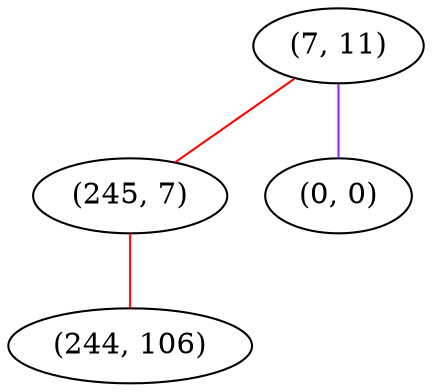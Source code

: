 graph "" {
"(7, 11)";
"(245, 7)";
"(0, 0)";
"(244, 106)";
"(7, 11)" -- "(245, 7)"  [color=red, key=0, weight=1];
"(7, 11)" -- "(0, 0)"  [color=purple, key=0, weight=4];
"(245, 7)" -- "(244, 106)"  [color=red, key=0, weight=1];
}

